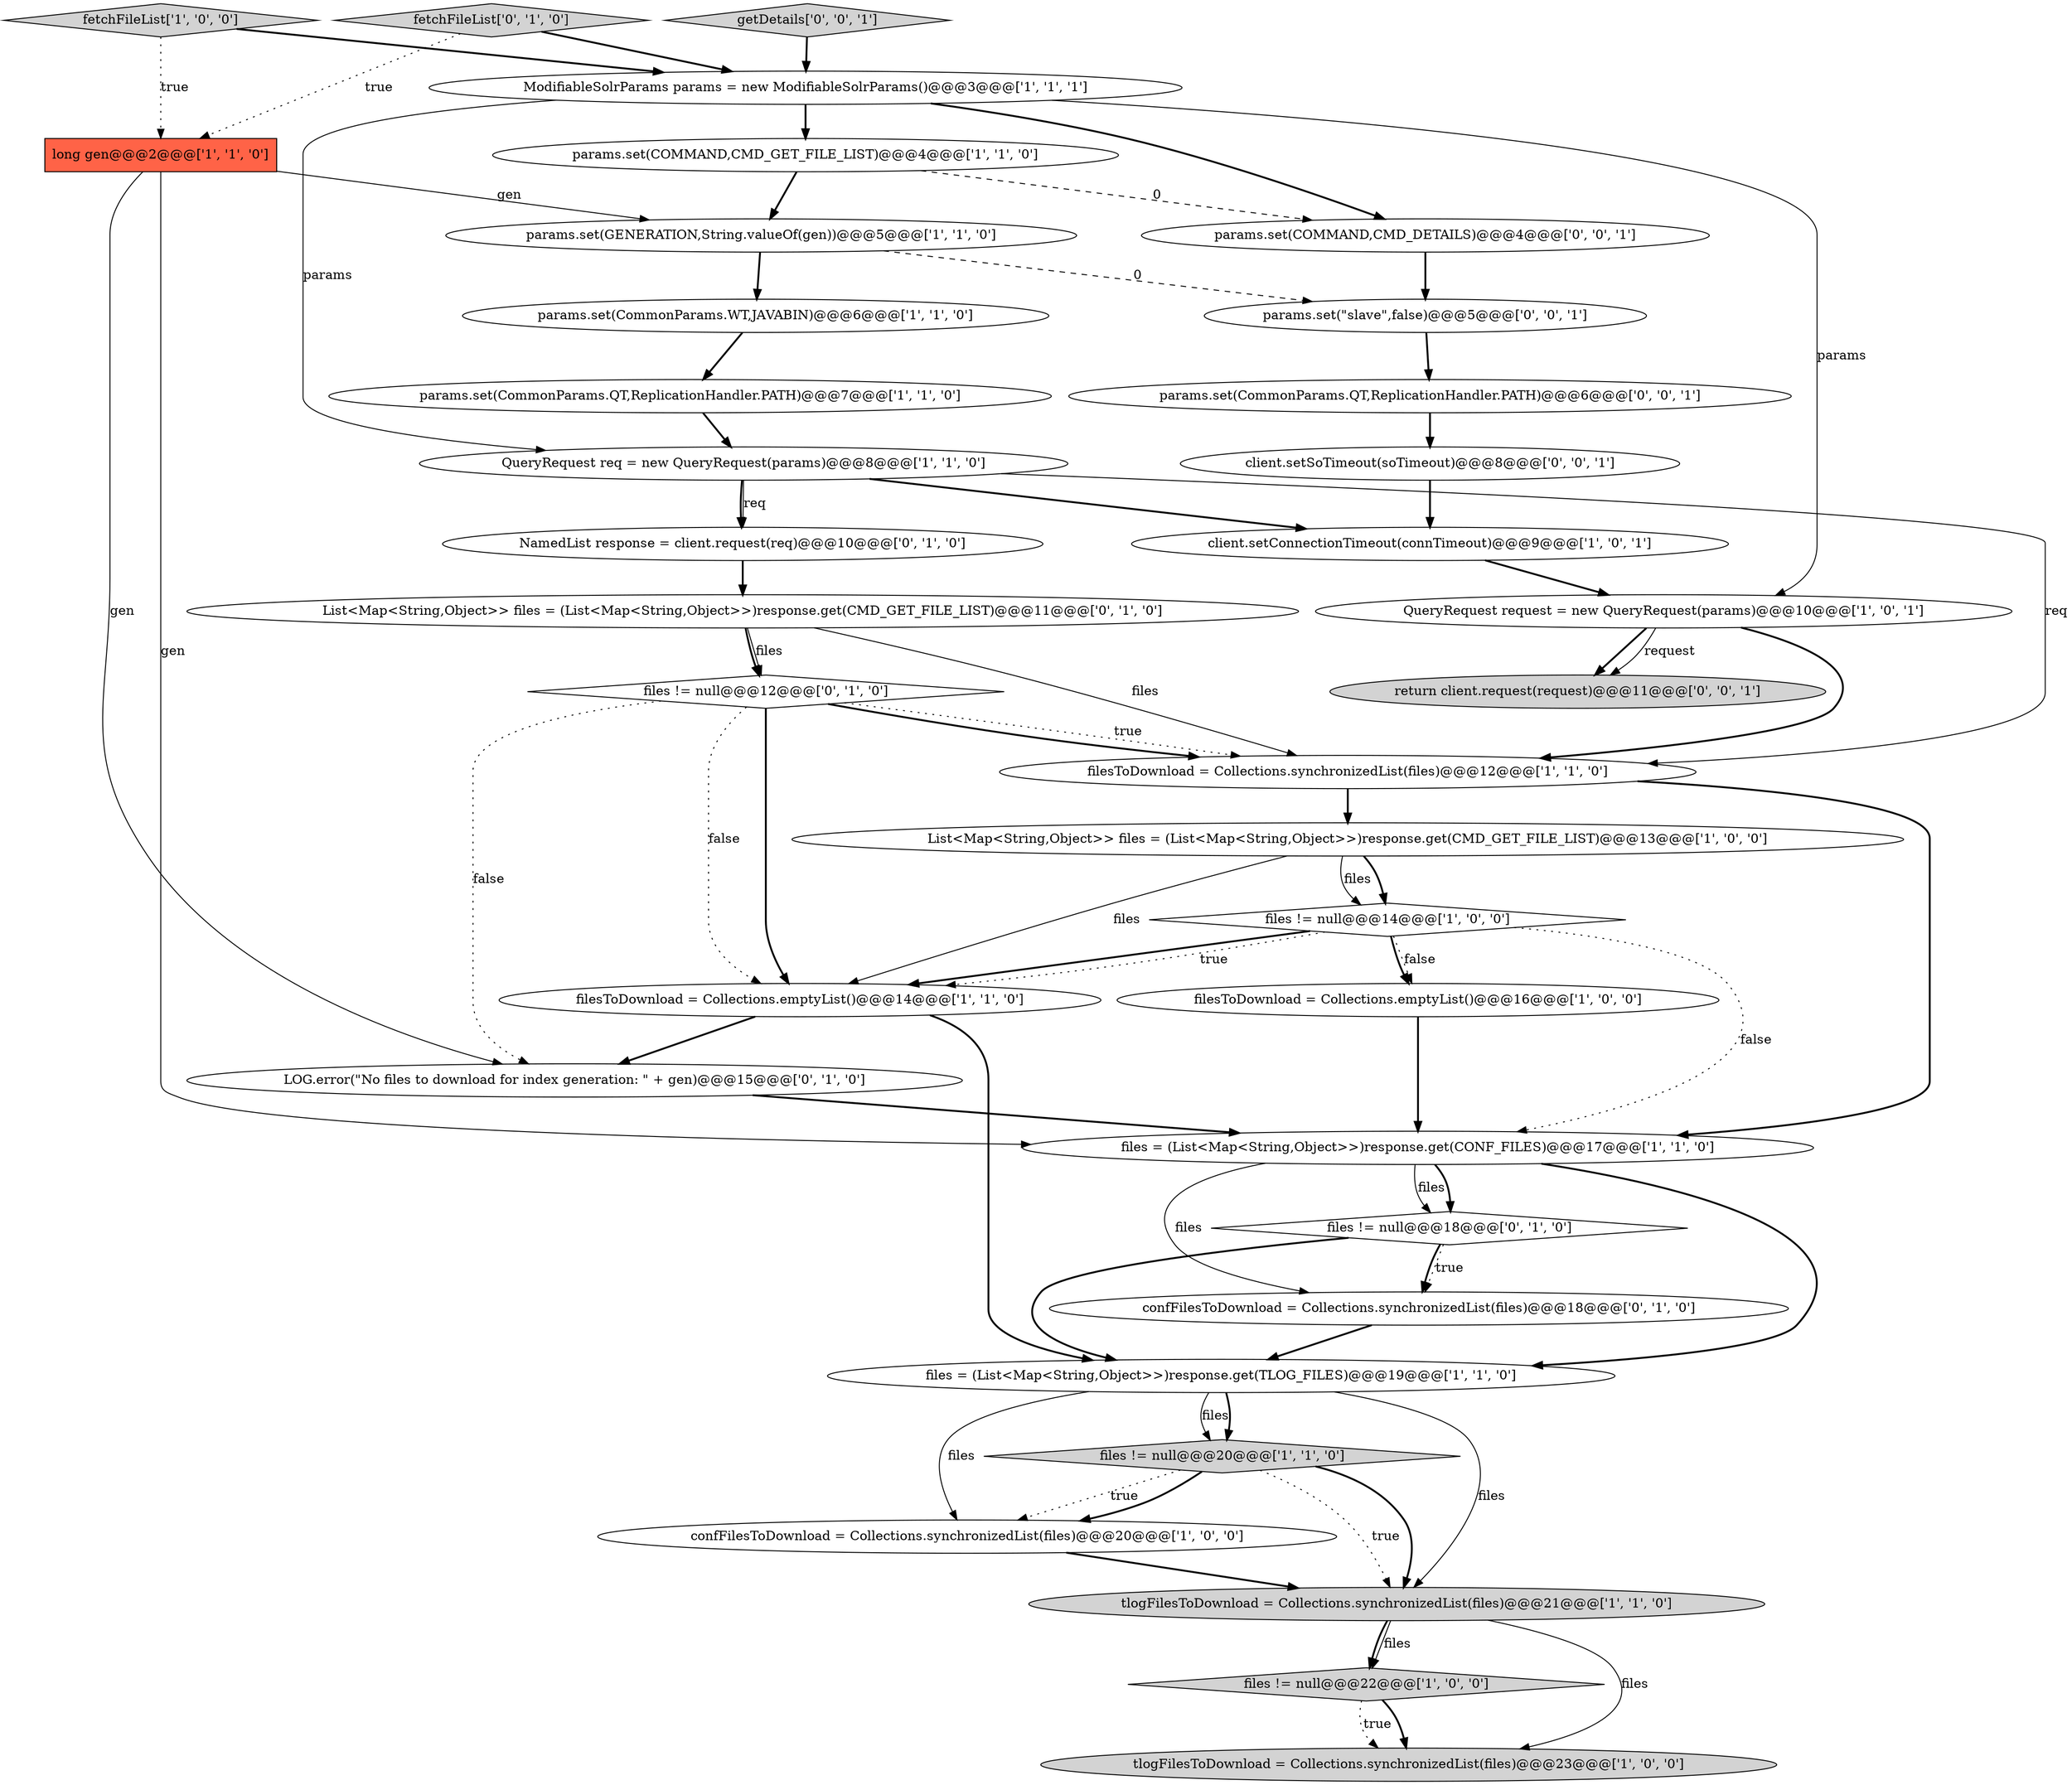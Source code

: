 digraph {
27 [style = filled, label = "List<Map<String,Object>> files = (List<Map<String,Object>>)response.get(CMD_GET_FILE_LIST)@@@11@@@['0', '1', '0']", fillcolor = white, shape = ellipse image = "AAA0AAABBB2BBB"];
10 [style = filled, label = "params.set(GENERATION,String.valueOf(gen))@@@5@@@['1', '1', '0']", fillcolor = white, shape = ellipse image = "AAA0AAABBB1BBB"];
28 [style = filled, label = "files != null@@@18@@@['0', '1', '0']", fillcolor = white, shape = diamond image = "AAA0AAABBB2BBB"];
3 [style = filled, label = "confFilesToDownload = Collections.synchronizedList(files)@@@20@@@['1', '0', '0']", fillcolor = white, shape = ellipse image = "AAA0AAABBB1BBB"];
29 [style = filled, label = "getDetails['0', '0', '1']", fillcolor = lightgray, shape = diamond image = "AAA0AAABBB3BBB"];
32 [style = filled, label = "params.set(COMMAND,CMD_DETAILS)@@@4@@@['0', '0', '1']", fillcolor = white, shape = ellipse image = "AAA0AAABBB3BBB"];
6 [style = filled, label = "QueryRequest req = new QueryRequest(params)@@@8@@@['1', '1', '0']", fillcolor = white, shape = ellipse image = "AAA0AAABBB1BBB"];
4 [style = filled, label = "files = (List<Map<String,Object>>)response.get(TLOG_FILES)@@@19@@@['1', '1', '0']", fillcolor = white, shape = ellipse image = "AAA0AAABBB1BBB"];
5 [style = filled, label = "params.set(CommonParams.QT,ReplicationHandler.PATH)@@@7@@@['1', '1', '0']", fillcolor = white, shape = ellipse image = "AAA0AAABBB1BBB"];
24 [style = filled, label = "fetchFileList['0', '1', '0']", fillcolor = lightgray, shape = diamond image = "AAA0AAABBB2BBB"];
11 [style = filled, label = "QueryRequest request = new QueryRequest(params)@@@10@@@['1', '0', '1']", fillcolor = white, shape = ellipse image = "AAA0AAABBB1BBB"];
33 [style = filled, label = "params.set(CommonParams.QT,ReplicationHandler.PATH)@@@6@@@['0', '0', '1']", fillcolor = white, shape = ellipse image = "AAA0AAABBB3BBB"];
22 [style = filled, label = "confFilesToDownload = Collections.synchronizedList(files)@@@18@@@['0', '1', '0']", fillcolor = white, shape = ellipse image = "AAA0AAABBB2BBB"];
20 [style = filled, label = "files = (List<Map<String,Object>>)response.get(CONF_FILES)@@@17@@@['1', '1', '0']", fillcolor = white, shape = ellipse image = "AAA0AAABBB1BBB"];
16 [style = filled, label = "client.setConnectionTimeout(connTimeout)@@@9@@@['1', '0', '1']", fillcolor = white, shape = ellipse image = "AAA0AAABBB1BBB"];
31 [style = filled, label = "params.set(\"slave\",false)@@@5@@@['0', '0', '1']", fillcolor = white, shape = ellipse image = "AAA0AAABBB3BBB"];
7 [style = filled, label = "filesToDownload = Collections.emptyList()@@@16@@@['1', '0', '0']", fillcolor = white, shape = ellipse image = "AAA0AAABBB1BBB"];
8 [style = filled, label = "tlogFilesToDownload = Collections.synchronizedList(files)@@@23@@@['1', '0', '0']", fillcolor = lightgray, shape = ellipse image = "AAA0AAABBB1BBB"];
2 [style = filled, label = "files != null@@@14@@@['1', '0', '0']", fillcolor = white, shape = diamond image = "AAA0AAABBB1BBB"];
17 [style = filled, label = "filesToDownload = Collections.emptyList()@@@14@@@['1', '1', '0']", fillcolor = white, shape = ellipse image = "AAA0AAABBB1BBB"];
26 [style = filled, label = "LOG.error(\"No files to download for index generation: \" + gen)@@@15@@@['0', '1', '0']", fillcolor = white, shape = ellipse image = "AAA0AAABBB2BBB"];
9 [style = filled, label = "files != null@@@22@@@['1', '0', '0']", fillcolor = lightgray, shape = diamond image = "AAA0AAABBB1BBB"];
14 [style = filled, label = "params.set(COMMAND,CMD_GET_FILE_LIST)@@@4@@@['1', '1', '0']", fillcolor = white, shape = ellipse image = "AAA0AAABBB1BBB"];
1 [style = filled, label = "filesToDownload = Collections.synchronizedList(files)@@@12@@@['1', '1', '0']", fillcolor = white, shape = ellipse image = "AAA0AAABBB1BBB"];
21 [style = filled, label = "List<Map<String,Object>> files = (List<Map<String,Object>>)response.get(CMD_GET_FILE_LIST)@@@13@@@['1', '0', '0']", fillcolor = white, shape = ellipse image = "AAA0AAABBB1BBB"];
15 [style = filled, label = "params.set(CommonParams.WT,JAVABIN)@@@6@@@['1', '1', '0']", fillcolor = white, shape = ellipse image = "AAA0AAABBB1BBB"];
25 [style = filled, label = "files != null@@@12@@@['0', '1', '0']", fillcolor = white, shape = diamond image = "AAA0AAABBB2BBB"];
12 [style = filled, label = "files != null@@@20@@@['1', '1', '0']", fillcolor = lightgray, shape = diamond image = "AAA0AAABBB1BBB"];
23 [style = filled, label = "NamedList response = client.request(req)@@@10@@@['0', '1', '0']", fillcolor = white, shape = ellipse image = "AAA0AAABBB2BBB"];
13 [style = filled, label = "ModifiableSolrParams params = new ModifiableSolrParams()@@@3@@@['1', '1', '1']", fillcolor = white, shape = ellipse image = "AAA0AAABBB1BBB"];
18 [style = filled, label = "tlogFilesToDownload = Collections.synchronizedList(files)@@@21@@@['1', '1', '0']", fillcolor = lightgray, shape = ellipse image = "AAA0AAABBB1BBB"];
19 [style = filled, label = "fetchFileList['1', '0', '0']", fillcolor = lightgray, shape = diamond image = "AAA0AAABBB1BBB"];
34 [style = filled, label = "return client.request(request)@@@11@@@['0', '0', '1']", fillcolor = lightgray, shape = ellipse image = "AAA0AAABBB3BBB"];
30 [style = filled, label = "client.setSoTimeout(soTimeout)@@@8@@@['0', '0', '1']", fillcolor = white, shape = ellipse image = "AAA0AAABBB3BBB"];
0 [style = filled, label = "long gen@@@2@@@['1', '1', '0']", fillcolor = tomato, shape = box image = "AAA0AAABBB1BBB"];
2->17 [style = bold, label=""];
12->3 [style = dotted, label="true"];
17->26 [style = bold, label=""];
25->1 [style = bold, label=""];
13->32 [style = bold, label=""];
16->11 [style = bold, label=""];
4->12 [style = solid, label="files"];
10->15 [style = bold, label=""];
2->20 [style = dotted, label="false"];
23->27 [style = bold, label=""];
6->23 [style = solid, label="req"];
11->1 [style = bold, label=""];
28->22 [style = bold, label=""];
13->6 [style = solid, label="params"];
0->26 [style = solid, label="gen"];
6->23 [style = bold, label=""];
2->17 [style = dotted, label="true"];
20->22 [style = solid, label="files"];
0->10 [style = solid, label="gen"];
20->28 [style = solid, label="files"];
20->28 [style = bold, label=""];
10->31 [style = dashed, label="0"];
14->10 [style = bold, label=""];
1->20 [style = bold, label=""];
26->20 [style = bold, label=""];
12->18 [style = dotted, label="true"];
7->20 [style = bold, label=""];
6->1 [style = solid, label="req"];
25->1 [style = dotted, label="true"];
9->8 [style = bold, label=""];
25->17 [style = bold, label=""];
0->20 [style = solid, label="gen"];
18->8 [style = solid, label="files"];
27->25 [style = solid, label="files"];
15->5 [style = bold, label=""];
20->4 [style = bold, label=""];
21->2 [style = bold, label=""];
22->4 [style = bold, label=""];
3->18 [style = bold, label=""];
2->7 [style = dotted, label="false"];
9->8 [style = dotted, label="true"];
18->9 [style = solid, label="files"];
11->34 [style = bold, label=""];
25->17 [style = dotted, label="false"];
14->32 [style = dashed, label="0"];
5->6 [style = bold, label=""];
19->13 [style = bold, label=""];
4->18 [style = solid, label="files"];
27->1 [style = solid, label="files"];
4->3 [style = solid, label="files"];
6->16 [style = bold, label=""];
1->21 [style = bold, label=""];
31->33 [style = bold, label=""];
19->0 [style = dotted, label="true"];
25->26 [style = dotted, label="false"];
24->0 [style = dotted, label="true"];
12->18 [style = bold, label=""];
18->9 [style = bold, label=""];
28->22 [style = dotted, label="true"];
33->30 [style = bold, label=""];
4->12 [style = bold, label=""];
21->2 [style = solid, label="files"];
12->3 [style = bold, label=""];
2->7 [style = bold, label=""];
13->11 [style = solid, label="params"];
30->16 [style = bold, label=""];
13->14 [style = bold, label=""];
27->25 [style = bold, label=""];
32->31 [style = bold, label=""];
17->4 [style = bold, label=""];
21->17 [style = solid, label="files"];
11->34 [style = solid, label="request"];
28->4 [style = bold, label=""];
24->13 [style = bold, label=""];
29->13 [style = bold, label=""];
}
